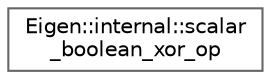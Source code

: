 digraph "Graphical Class Hierarchy"
{
 // LATEX_PDF_SIZE
  bgcolor="transparent";
  edge [fontname=Helvetica,fontsize=10,labelfontname=Helvetica,labelfontsize=10];
  node [fontname=Helvetica,fontsize=10,shape=box,height=0.2,width=0.4];
  rankdir="LR";
  Node0 [id="Node000000",label="Eigen::internal::scalar\l_boolean_xor_op",height=0.2,width=0.4,color="grey40", fillcolor="white", style="filled",URL="$structEigen_1_1internal_1_1scalar__boolean__xor__op.html",tooltip=" "];
}
